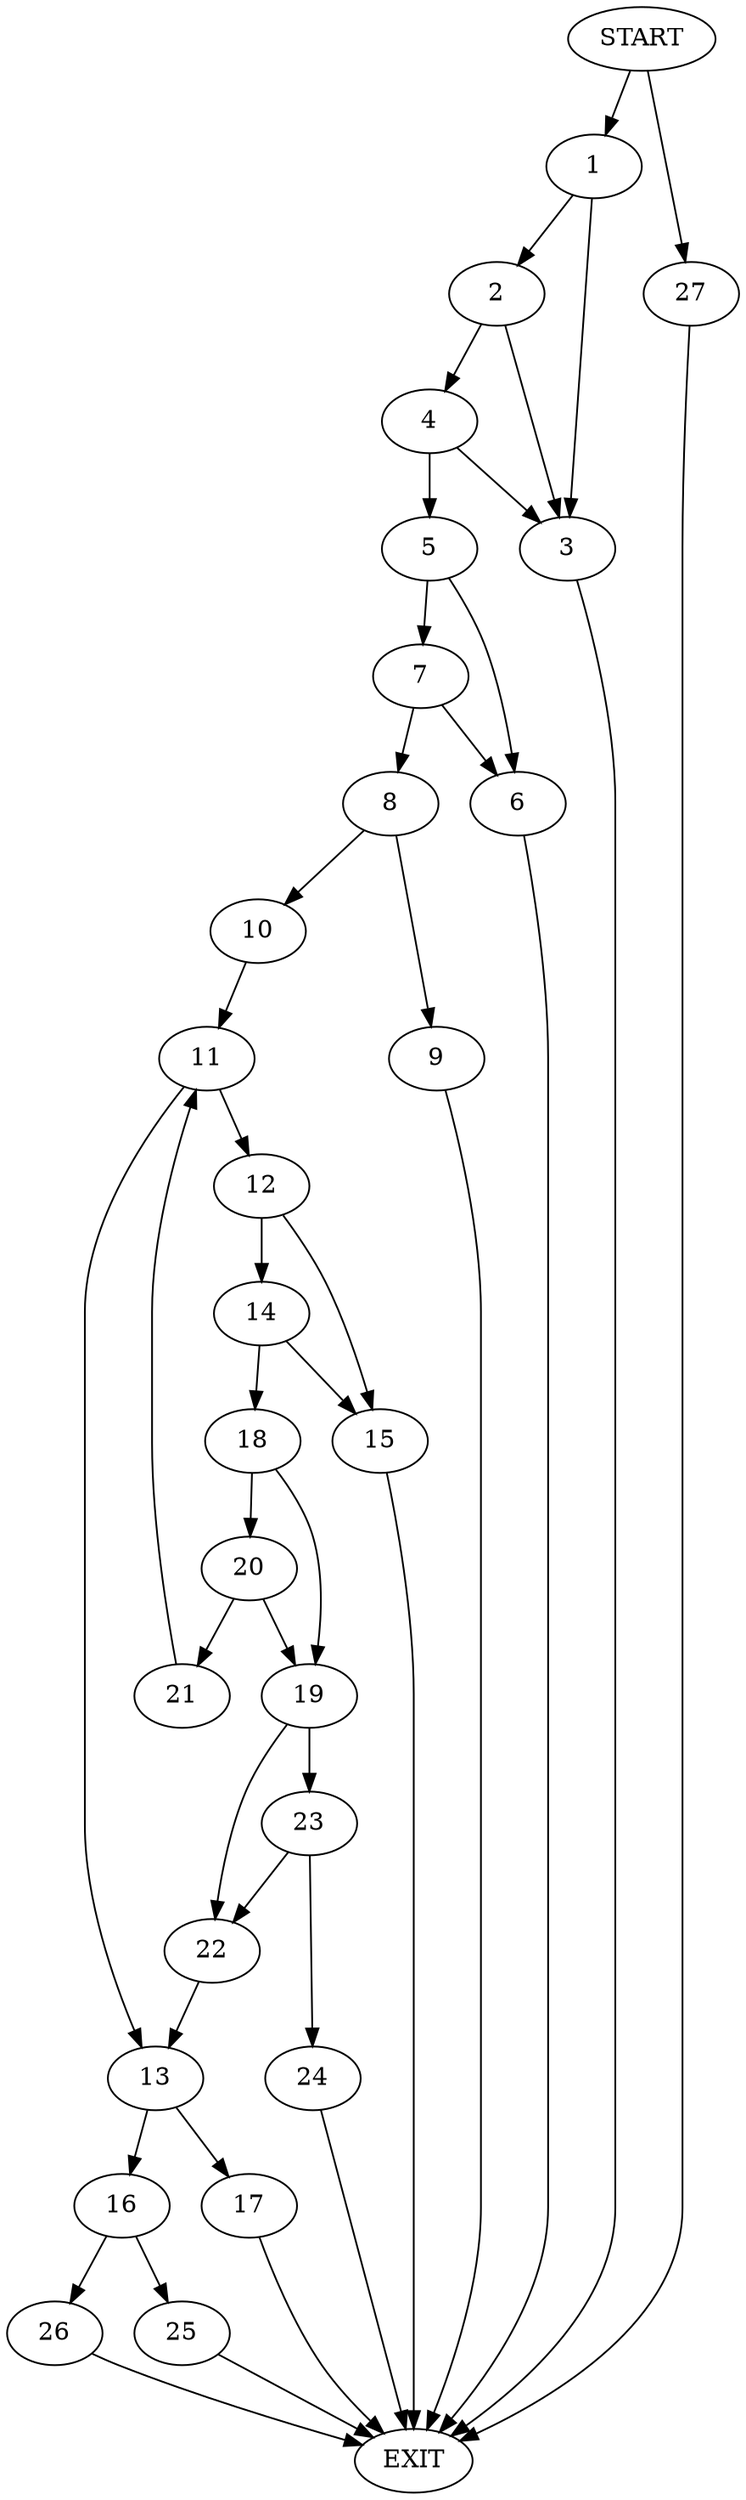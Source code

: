 digraph {
0 [label="START"]
28 [label="EXIT"]
0 -> 1
1 -> 2
1 -> 3
3 -> 28
2 -> 3
2 -> 4
4 -> 3
4 -> 5
5 -> 6
5 -> 7
6 -> 28
7 -> 6
7 -> 8
8 -> 9
8 -> 10
10 -> 11
9 -> 28
11 -> 12
11 -> 13
12 -> 14
12 -> 15
13 -> 16
13 -> 17
15 -> 28
14 -> 15
14 -> 18
18 -> 19
18 -> 20
20 -> 19
20 -> 21
19 -> 22
19 -> 23
21 -> 11
22 -> 13
23 -> 22
23 -> 24
24 -> 28
17 -> 28
16 -> 25
16 -> 26
26 -> 28
25 -> 28
0 -> 27
27 -> 28
}
